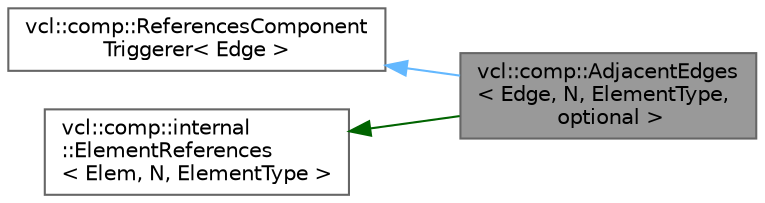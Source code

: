 digraph "vcl::comp::AdjacentEdges&lt; Edge, N, ElementType, optional &gt;"
{
 // LATEX_PDF_SIZE
  bgcolor="transparent";
  edge [fontname=Helvetica,fontsize=10,labelfontname=Helvetica,labelfontsize=10];
  node [fontname=Helvetica,fontsize=10,shape=box,height=0.2,width=0.4];
  rankdir="LR";
  Node1 [label="vcl::comp::AdjacentEdges\l\< Edge, N, ElementType,\l optional \>",height=0.2,width=0.4,color="gray40", fillcolor="grey60", style="filled", fontcolor="black",tooltip="The AdjacentEdges class is a container of Edge references. It could be used by any Element to save ad..."];
  Node2 -> Node1 [dir="back",color="steelblue1",style="solid"];
  Node2 [label="vcl::comp::ReferencesComponent\lTriggerer\< Edge \>",height=0.2,width=0.4,color="gray40", fillcolor="white", style="filled",URL="$classvcl_1_1comp_1_1ReferencesComponentTriggerer.html",tooltip=" "];
  Node3 -> Node1 [dir="back",color="darkgreen",style="solid"];
  Node3 [label="vcl::comp::internal\l::ElementReferences\l\< Elem, N, ElementType \>",height=0.2,width=0.4,color="gray40", fillcolor="white", style="filled",tooltip=" "];
}
